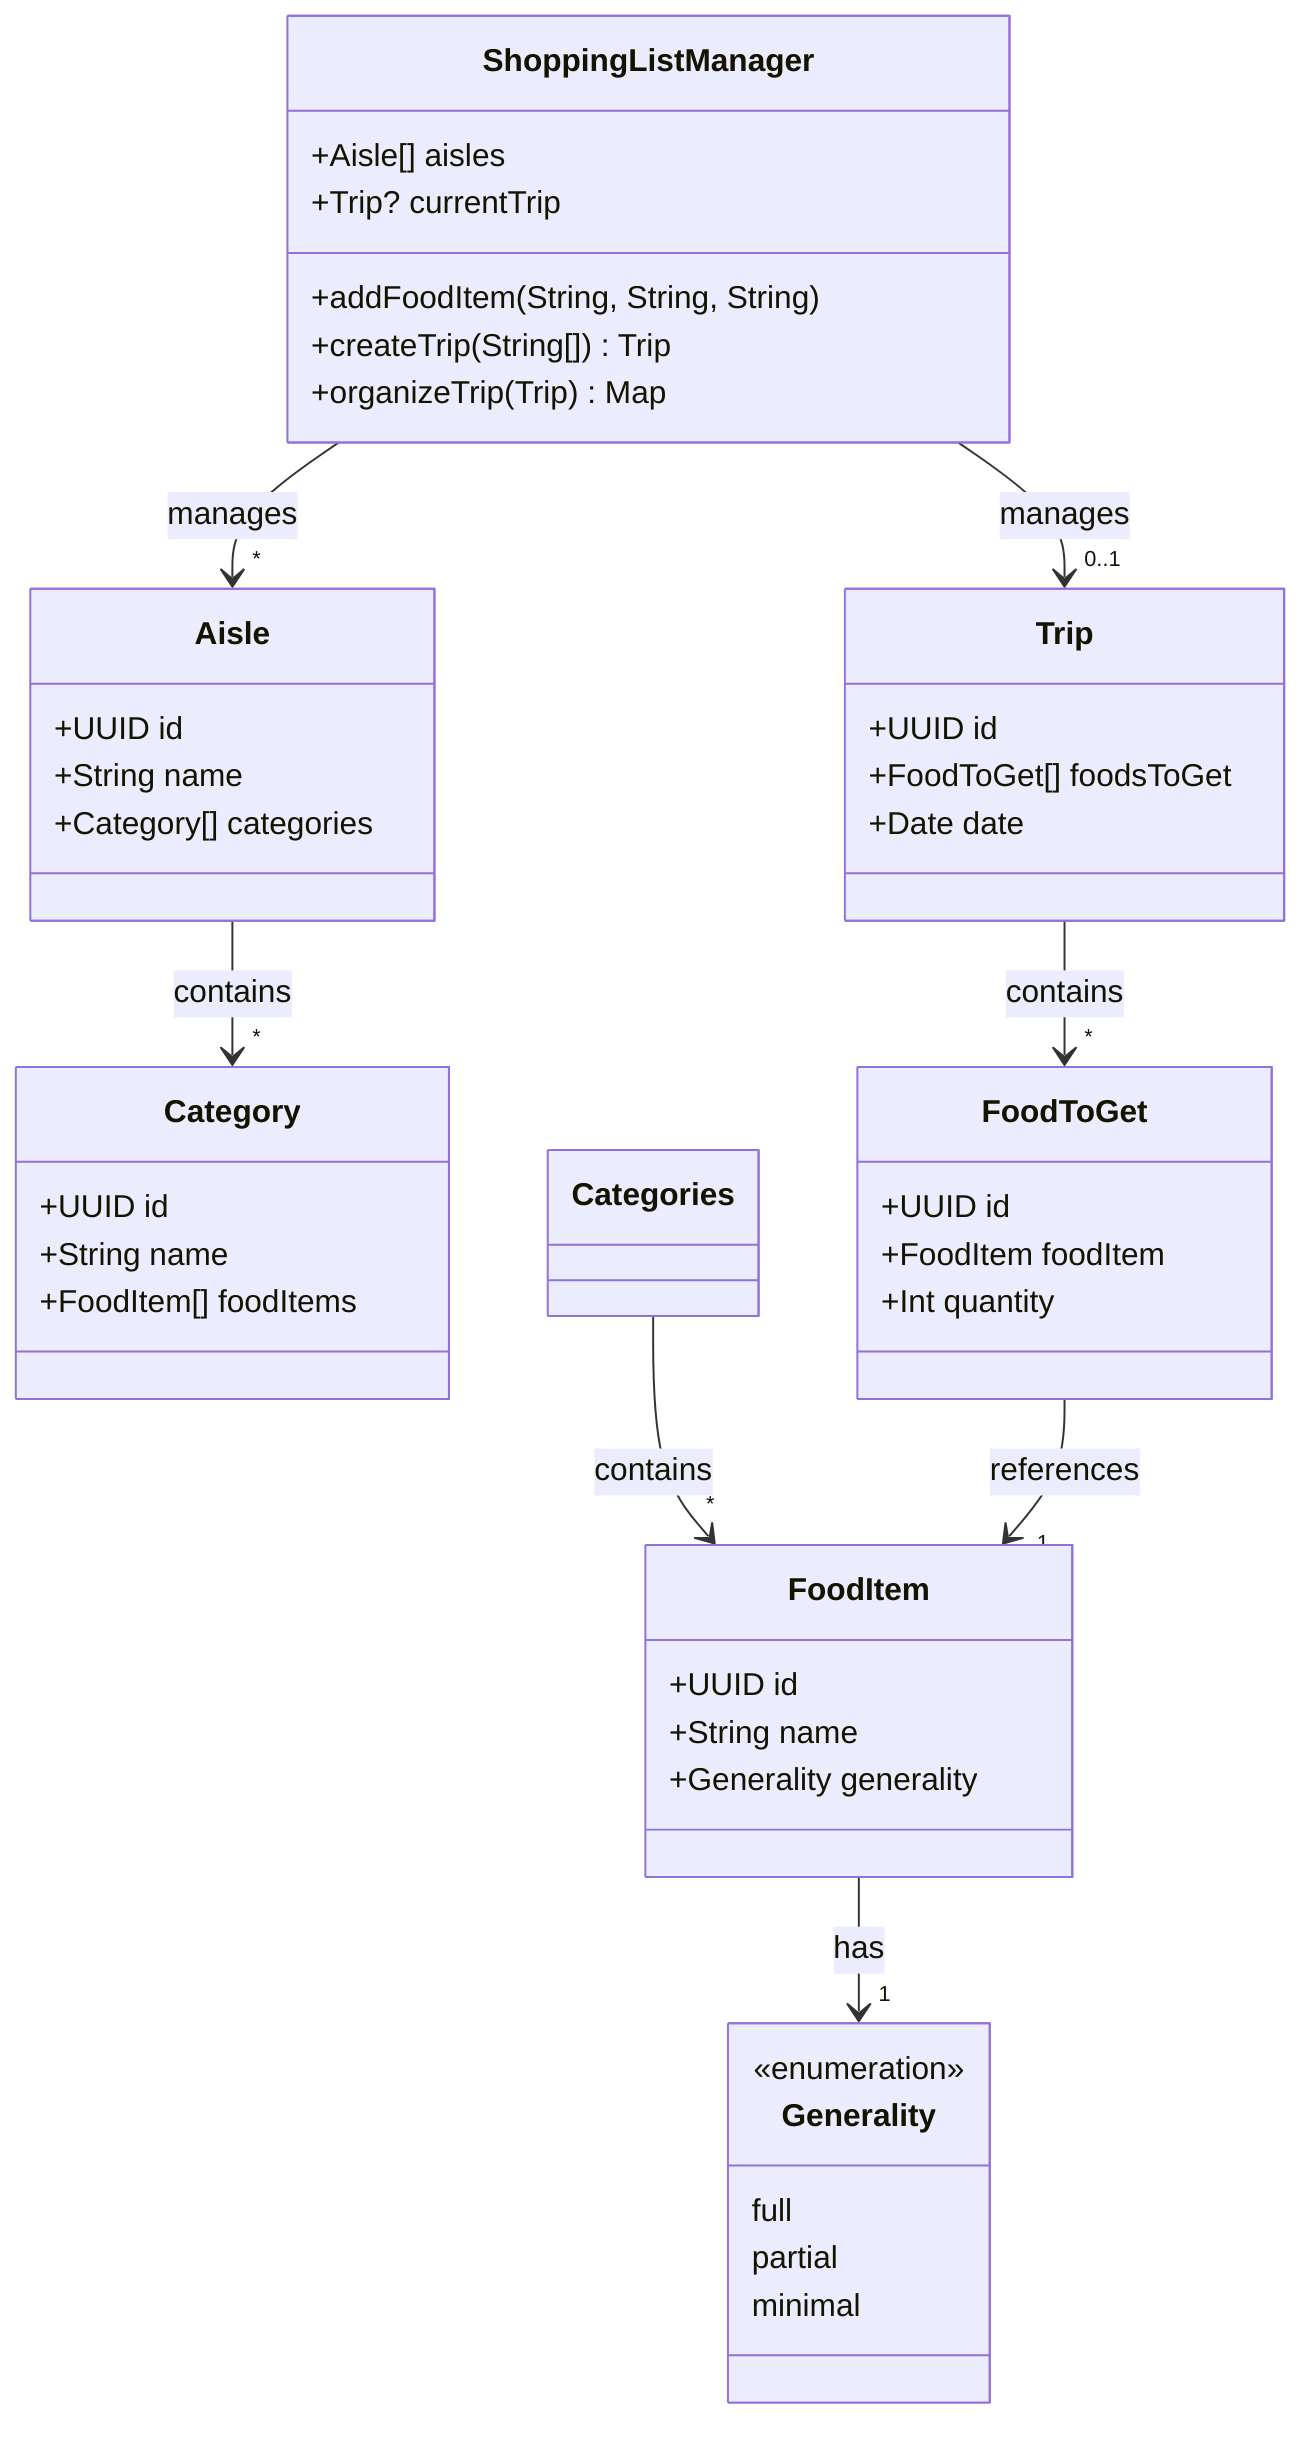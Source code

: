 classDiagram
    class Generality {
        <<enumeration>>
        full
        partial
        minimal
    }
    
    class FoodItem {
        +UUID id
        +String name
        +Generality generality
    }
    
    class Category {
        +UUID id
        +String name
        +FoodItem[] foodItems
    }
    
    class Aisle {
        +UUID id
        +String name
        +Category[] categories
    }
    
    class FoodToGet {
        +UUID id
        +FoodItem foodItem
        +Int quantity
    }
    
    class Trip {
        +UUID id
        +FoodToGet[] foodsToGet
        +Date date
    }
    
    class ShoppingListManager {
        +Aisle[] aisles
        +Trip? currentTrip
        +addFoodItem(String, String, String)
        +createTrip(String[]) Trip
        +organizeTrip(Trip) Map
    }
    
    FoodItem --> "1" Generality : has
    Categories --> "*" FoodItem : contains
    Aisle --> "*" Category : contains
    FoodToGet --> "1" FoodItem : references
    Trip --> "*" FoodToGet : contains
    ShoppingListManager --> "*" Aisle : manages
    ShoppingListManager --> "0..1" Trip : manages